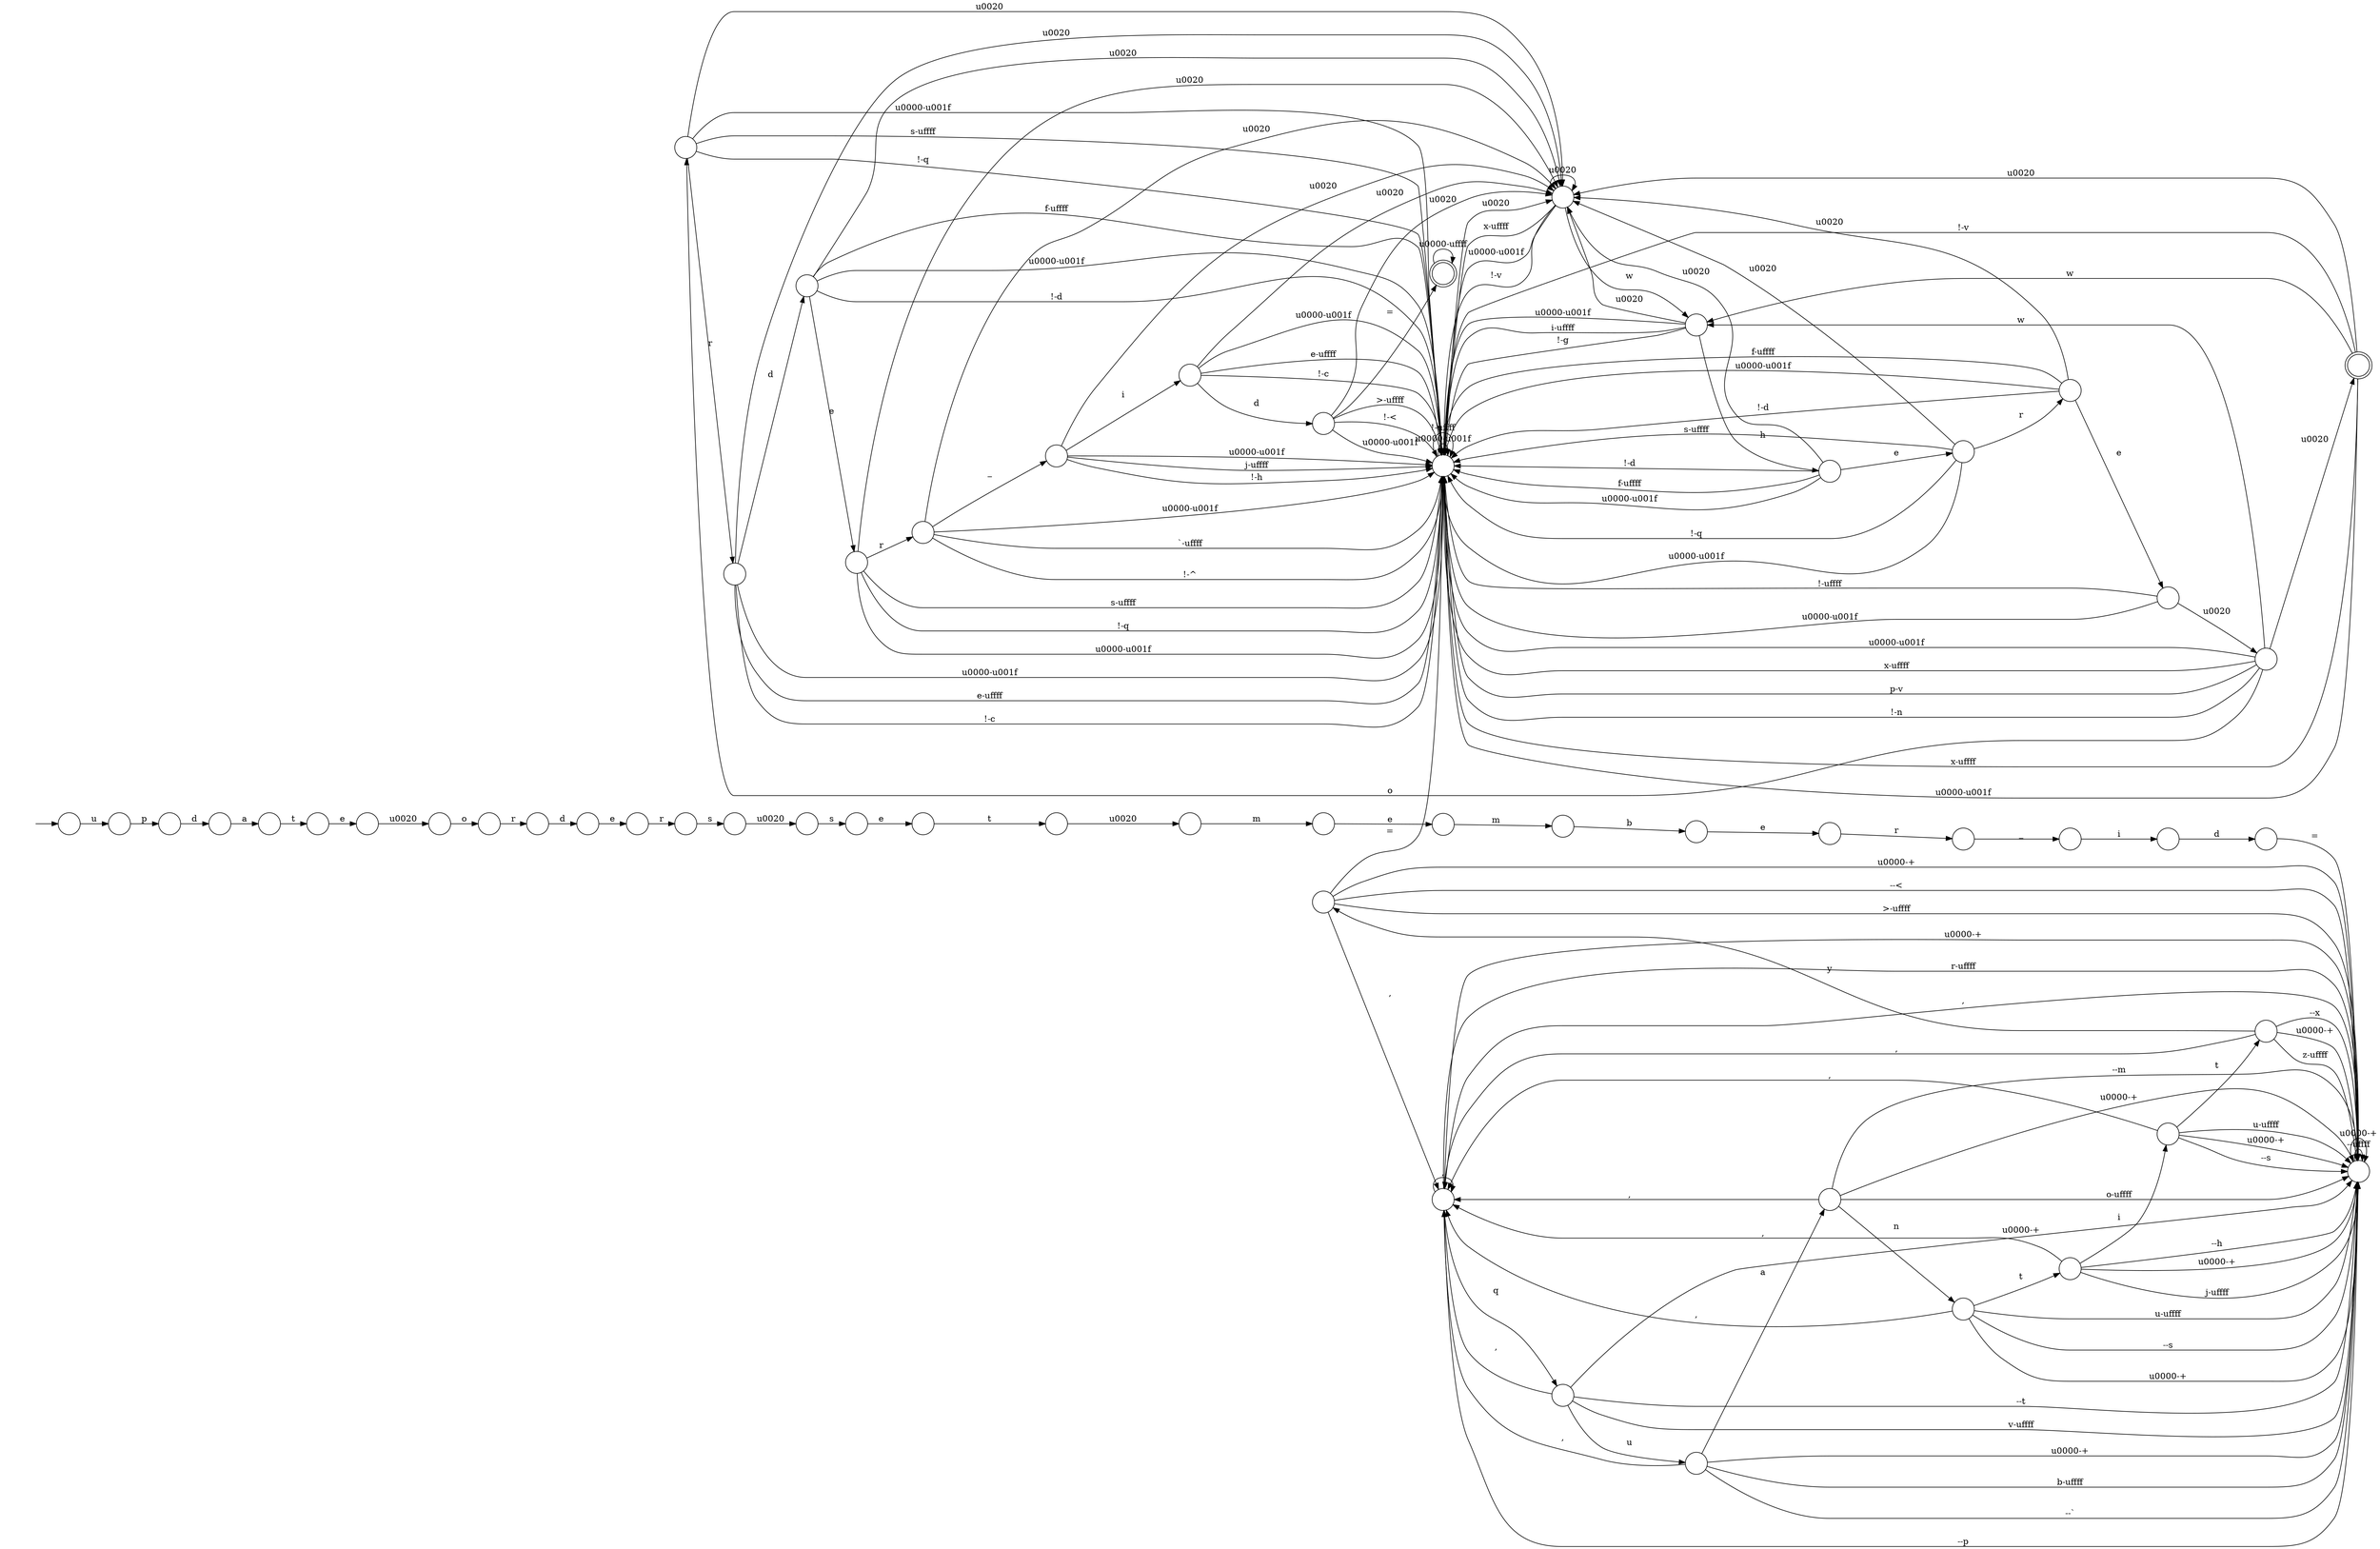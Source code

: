 digraph Automaton {
  rankdir = LR;
  0 [shape=circle,label=""];
  0 -> 40 [label="\u0000-\u001f"]
  0 -> 23 [label="\u0020"]
  0 -> 14 [label="r"]
  0 -> 40 [label="s-\uffff"]
  0 -> 40 [label="!-q"]
  1 [shape=circle,label=""];
  1 -> 1 [label=","]
  1 -> 16 [label="q"]
  1 -> 55 [label="--p"]
  1 -> 55 [label="\u0000-+"]
  1 -> 55 [label="r-\uffff"]
  2 [shape=circle,label=""];
  2 -> 50 [label="d"]
  3 [shape=circle,label=""];
  3 -> 51 [label="e"]
  4 [shape=circle,label=""];
  4 -> 40 [label="i-\uffff"]
  4 -> 40 [label="!-g"]
  4 -> 40 [label="\u0000-\u001f"]
  4 -> 23 [label="\u0020"]
  4 -> 54 [label="h"]
  5 [shape=circle,label=""];
  5 -> 39 [label="s"]
  6 [shape=circle,label=""];
  6 -> 45 [label="e"]
  6 -> 40 [label="f-\uffff"]
  6 -> 40 [label="\u0000-\u001f"]
  6 -> 40 [label="!-d"]
  6 -> 23 [label="\u0020"]
  7 [shape=circle,label=""];
  7 -> 20 [label="e"]
  7 -> 40 [label="f-\uffff"]
  7 -> 40 [label="\u0000-\u001f"]
  7 -> 40 [label="!-d"]
  7 -> 23 [label="\u0020"]
  8 [shape=circle,label=""];
  8 -> 17 [label="d"]
  9 [shape=circle,label=""];
  9 -> 19 [label="\u0020"]
  10 [shape=circle,label=""];
  10 -> 53 [label="e"]
  11 [shape=circle,label=""];
  11 -> 29 [label="\u0020"]
  12 [shape=circle,label=""];
  12 -> 8 [label="p"]
  13 [shape=circle,label=""];
  13 -> 42 [label="t"]
  14 [shape=circle,label=""];
  14 -> 40 [label="\u0000-\u001f"]
  14 -> 6 [label="d"]
  14 -> 40 [label="e-\uffff"]
  14 -> 23 [label="\u0020"]
  14 -> 40 [label="!-c"]
  15 [shape=circle,label=""];
  15 -> 1 [label=","]
  15 -> 55 [label="\u0000-+"]
  15 -> 55 [label="z-\uffff"]
  15 -> 41 [label="y"]
  15 -> 55 [label="--x"]
  16 [shape=circle,label=""];
  16 -> 1 [label=","]
  16 -> 55 [label="v-\uffff"]
  16 -> 55 [label="\u0000-+"]
  16 -> 43 [label="u"]
  16 -> 55 [label="--t"]
  17 [shape=circle,label=""];
  17 -> 13 [label="a"]
  18 [shape=circle,label=""];
  initial [shape=plaintext,label=""];
  initial -> 18
  18 -> 12 [label="u"]
  19 [shape=circle,label=""];
  19 -> 48 [label="o"]
  20 [shape=circle,label=""];
  20 -> 40 [label="\u0000-\u001f"]
  20 -> 46 [label="\u0020"]
  20 -> 40 [label="!-\uffff"]
  21 [shape=circle,label=""];
  21 -> 5 [label="\u0020"]
  22 [shape=circle,label=""];
  22 -> 40 [label="\u0000-\u001f"]
  22 -> 23 [label="\u0020"]
  22 -> 7 [label="r"]
  22 -> 40 [label="s-\uffff"]
  22 -> 40 [label="!-q"]
  23 [shape=circle,label=""];
  23 -> 40 [label="x-\uffff"]
  23 -> 4 [label="w"]
  23 -> 40 [label="\u0000-\u001f"]
  23 -> 23 [label="\u0020"]
  23 -> 40 [label="!-v"]
  24 [shape=circle,label=""];
  24 -> 1 [label=","]
  24 -> 55 [label="--h"]
  24 -> 55 [label="\u0000-+"]
  24 -> 26 [label="i"]
  24 -> 55 [label="j-\uffff"]
  25 [shape=circle,label=""];
  25 -> 10 [label="b"]
  26 [shape=circle,label=""];
  26 -> 1 [label=","]
  26 -> 15 [label="t"]
  26 -> 55 [label="\u0000-+"]
  26 -> 55 [label="u-\uffff"]
  26 -> 55 [label="--s"]
  27 [shape=circle,label=""];
  27 -> 52 [label="d"]
  27 -> 40 [label="\u0000-\u001f"]
  27 -> 40 [label="e-\uffff"]
  27 -> 23 [label="\u0020"]
  27 -> 40 [label="!-c"]
  28 [shape=circle,label=""];
  28 -> 30 [label="r"]
  29 [shape=circle,label=""];
  29 -> 3 [label="m"]
  30 [shape=circle,label=""];
  30 -> 21 [label="s"]
  31 [shape=doublecircle,label=""];
  31 -> 40 [label="x-\uffff"]
  31 -> 4 [label="w"]
  31 -> 40 [label="\u0000-\u001f"]
  31 -> 23 [label="\u0020"]
  31 -> 40 [label="!-v"]
  32 [shape=circle,label=""];
  32 -> 40 [label="`-\uffff"]
  32 -> 35 [label="_"]
  32 -> 40 [label="\u0000-\u001f"]
  32 -> 40 [label="!-^"]
  32 -> 23 [label="\u0020"]
  33 [shape=doublecircle,label=""];
  33 -> 33 [label="\u0000-\uffff"]
  34 [shape=circle,label=""];
  34 -> 37 [label="_"]
  35 [shape=circle,label=""];
  35 -> 40 [label="\u0000-\u001f"]
  35 -> 27 [label="i"]
  35 -> 23 [label="\u0020"]
  35 -> 40 [label="j-\uffff"]
  35 -> 40 [label="!-h"]
  36 [shape=circle,label=""];
  36 -> 47 [label="d"]
  37 [shape=circle,label=""];
  37 -> 2 [label="i"]
  38 [shape=circle,label=""];
  38 -> 1 [label=","]
  38 -> 24 [label="t"]
  38 -> 55 [label="\u0000-+"]
  38 -> 55 [label="u-\uffff"]
  38 -> 55 [label="--s"]
  39 [shape=circle,label=""];
  39 -> 44 [label="e"]
  40 [shape=circle,label=""];
  40 -> 40 [label="\u0000-\u001f"]
  40 -> 23 [label="\u0020"]
  40 -> 40 [label="!-\uffff"]
  41 [shape=circle,label=""];
  41 -> 40 [label="="]
  41 -> 1 [label=","]
  41 -> 55 [label="\u0000-+"]
  41 -> 55 [label="--<"]
  41 -> 55 [label=">-\uffff"]
  42 [shape=circle,label=""];
  42 -> 9 [label="e"]
  43 [shape=circle,label=""];
  43 -> 1 [label=","]
  43 -> 55 [label="\u0000-+"]
  43 -> 49 [label="a"]
  43 -> 55 [label="b-\uffff"]
  43 -> 55 [label="--`"]
  44 [shape=circle,label=""];
  44 -> 11 [label="t"]
  45 [shape=circle,label=""];
  45 -> 40 [label="\u0000-\u001f"]
  45 -> 23 [label="\u0020"]
  45 -> 32 [label="r"]
  45 -> 40 [label="s-\uffff"]
  45 -> 40 [label="!-q"]
  46 [shape=circle,label=""];
  46 -> 40 [label="x-\uffff"]
  46 -> 40 [label="p-v"]
  46 -> 4 [label="w"]
  46 -> 40 [label="!-n"]
  46 -> 40 [label="\u0000-\u001f"]
  46 -> 31 [label="\u0020"]
  46 -> 0 [label="o"]
  47 [shape=circle,label=""];
  47 -> 28 [label="e"]
  48 [shape=circle,label=""];
  48 -> 36 [label="r"]
  49 [shape=circle,label=""];
  49 -> 38 [label="n"]
  49 -> 1 [label=","]
  49 -> 55 [label="o-\uffff"]
  49 -> 55 [label="--m"]
  49 -> 55 [label="\u0000-+"]
  50 [shape=circle,label=""];
  50 -> 55 [label="="]
  51 [shape=circle,label=""];
  51 -> 25 [label="m"]
  52 [shape=circle,label=""];
  52 -> 33 [label="="]
  52 -> 40 [label="!-<"]
  52 -> 40 [label="\u0000-\u001f"]
  52 -> 23 [label="\u0020"]
  52 -> 40 [label=">-\uffff"]
  53 [shape=circle,label=""];
  53 -> 34 [label="r"]
  54 [shape=circle,label=""];
  54 -> 22 [label="e"]
  54 -> 40 [label="f-\uffff"]
  54 -> 40 [label="\u0000-\u001f"]
  54 -> 40 [label="!-d"]
  54 -> 23 [label="\u0020"]
  55 [shape=circle,label=""];
  55 -> 1 [label=","]
  55 -> 55 [label="--\uffff"]
  55 -> 55 [label="\u0000-+"]
}

